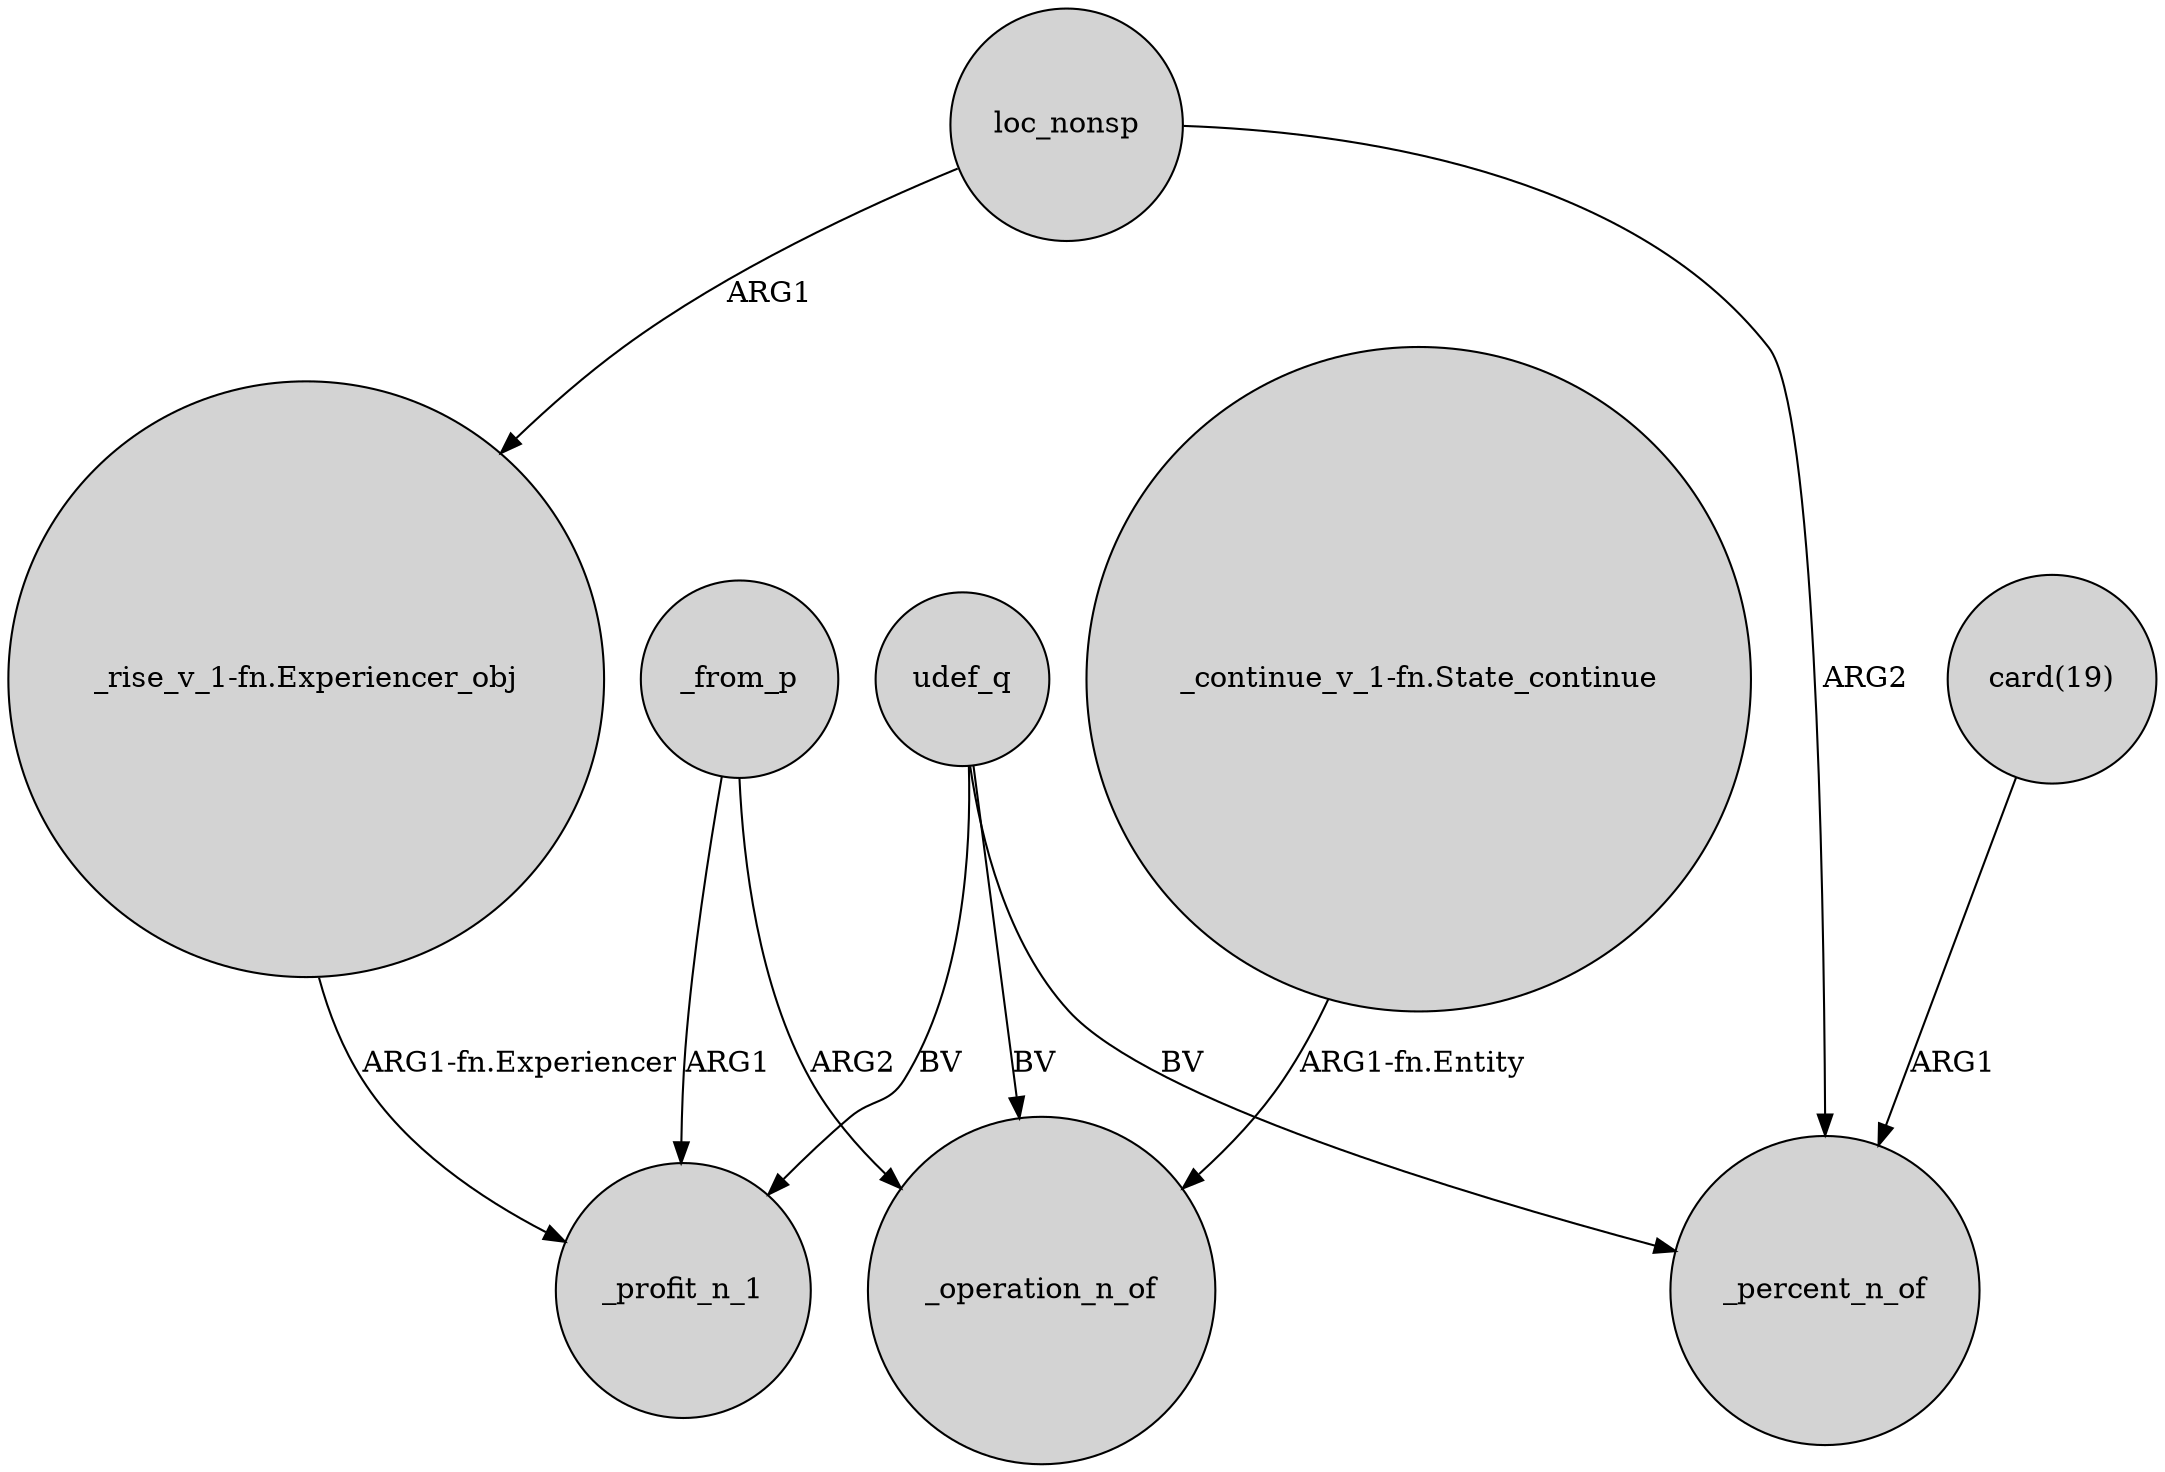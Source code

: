 digraph {
	node [shape=circle style=filled]
	udef_q -> _profit_n_1 [label=BV]
	udef_q -> _percent_n_of [label=BV]
	udef_q -> _operation_n_of [label=BV]
	"_rise_v_1-fn.Experiencer_obj" -> _profit_n_1 [label="ARG1-fn.Experiencer"]
	"_continue_v_1-fn.State_continue" -> _operation_n_of [label="ARG1-fn.Entity"]
	loc_nonsp -> "_rise_v_1-fn.Experiencer_obj" [label=ARG1]
	_from_p -> _operation_n_of [label=ARG2]
	"card(19)" -> _percent_n_of [label=ARG1]
	_from_p -> _profit_n_1 [label=ARG1]
	loc_nonsp -> _percent_n_of [label=ARG2]
}
